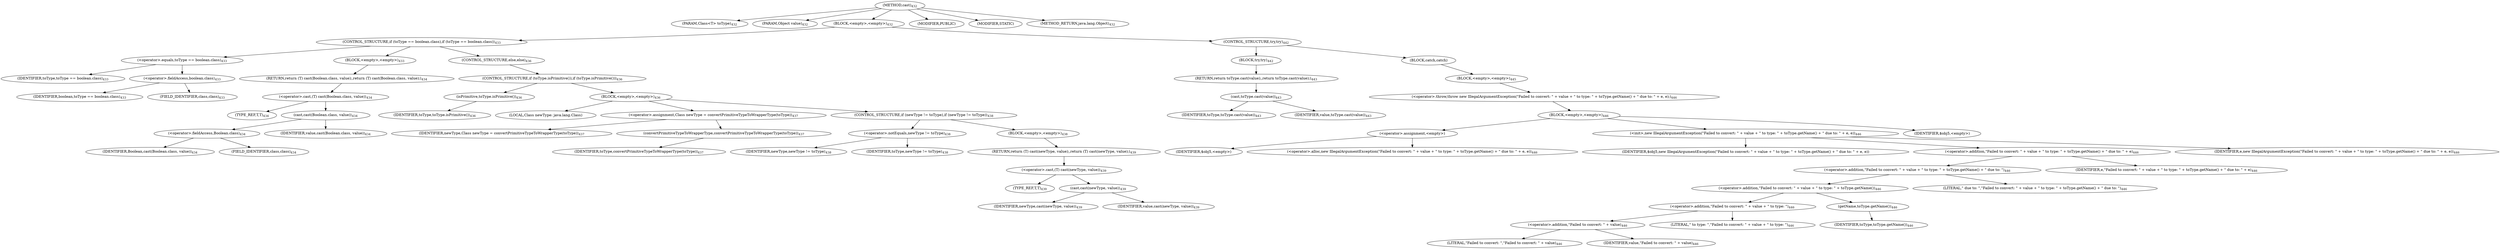 digraph "cast" {  
"952" [label = <(METHOD,cast)<SUB>432</SUB>> ]
"953" [label = <(PARAM,Class&lt;T&gt; toType)<SUB>432</SUB>> ]
"954" [label = <(PARAM,Object value)<SUB>432</SUB>> ]
"955" [label = <(BLOCK,&lt;empty&gt;,&lt;empty&gt;)<SUB>432</SUB>> ]
"956" [label = <(CONTROL_STRUCTURE,if (toType == boolean.class),if (toType == boolean.class))<SUB>433</SUB>> ]
"957" [label = <(&lt;operator&gt;.equals,toType == boolean.class)<SUB>433</SUB>> ]
"958" [label = <(IDENTIFIER,toType,toType == boolean.class)<SUB>433</SUB>> ]
"959" [label = <(&lt;operator&gt;.fieldAccess,boolean.class)<SUB>433</SUB>> ]
"960" [label = <(IDENTIFIER,boolean,toType == boolean.class)<SUB>433</SUB>> ]
"961" [label = <(FIELD_IDENTIFIER,class,class)<SUB>433</SUB>> ]
"962" [label = <(BLOCK,&lt;empty&gt;,&lt;empty&gt;)<SUB>433</SUB>> ]
"963" [label = <(RETURN,return (T) cast(Boolean.class, value);,return (T) cast(Boolean.class, value);)<SUB>434</SUB>> ]
"964" [label = <(&lt;operator&gt;.cast,(T) cast(Boolean.class, value))<SUB>434</SUB>> ]
"965" [label = <(TYPE_REF,T,T)<SUB>434</SUB>> ]
"966" [label = <(cast,cast(Boolean.class, value))<SUB>434</SUB>> ]
"967" [label = <(&lt;operator&gt;.fieldAccess,Boolean.class)<SUB>434</SUB>> ]
"968" [label = <(IDENTIFIER,Boolean,cast(Boolean.class, value))<SUB>434</SUB>> ]
"969" [label = <(FIELD_IDENTIFIER,class,class)<SUB>434</SUB>> ]
"970" [label = <(IDENTIFIER,value,cast(Boolean.class, value))<SUB>434</SUB>> ]
"971" [label = <(CONTROL_STRUCTURE,else,else)<SUB>436</SUB>> ]
"972" [label = <(CONTROL_STRUCTURE,if (toType.isPrimitive()),if (toType.isPrimitive()))<SUB>436</SUB>> ]
"973" [label = <(isPrimitive,toType.isPrimitive())<SUB>436</SUB>> ]
"974" [label = <(IDENTIFIER,toType,toType.isPrimitive())<SUB>436</SUB>> ]
"975" [label = <(BLOCK,&lt;empty&gt;,&lt;empty&gt;)<SUB>436</SUB>> ]
"976" [label = <(LOCAL,Class newType: java.lang.Class)> ]
"977" [label = <(&lt;operator&gt;.assignment,Class newType = convertPrimitiveTypeToWrapperType(toType))<SUB>437</SUB>> ]
"978" [label = <(IDENTIFIER,newType,Class newType = convertPrimitiveTypeToWrapperType(toType))<SUB>437</SUB>> ]
"979" [label = <(convertPrimitiveTypeToWrapperType,convertPrimitiveTypeToWrapperType(toType))<SUB>437</SUB>> ]
"980" [label = <(IDENTIFIER,toType,convertPrimitiveTypeToWrapperType(toType))<SUB>437</SUB>> ]
"981" [label = <(CONTROL_STRUCTURE,if (newType != toType),if (newType != toType))<SUB>438</SUB>> ]
"982" [label = <(&lt;operator&gt;.notEquals,newType != toType)<SUB>438</SUB>> ]
"983" [label = <(IDENTIFIER,newType,newType != toType)<SUB>438</SUB>> ]
"984" [label = <(IDENTIFIER,toType,newType != toType)<SUB>438</SUB>> ]
"985" [label = <(BLOCK,&lt;empty&gt;,&lt;empty&gt;)<SUB>438</SUB>> ]
"986" [label = <(RETURN,return (T) cast(newType, value);,return (T) cast(newType, value);)<SUB>439</SUB>> ]
"987" [label = <(&lt;operator&gt;.cast,(T) cast(newType, value))<SUB>439</SUB>> ]
"988" [label = <(TYPE_REF,T,T)<SUB>439</SUB>> ]
"989" [label = <(cast,cast(newType, value))<SUB>439</SUB>> ]
"990" [label = <(IDENTIFIER,newType,cast(newType, value))<SUB>439</SUB>> ]
"991" [label = <(IDENTIFIER,value,cast(newType, value))<SUB>439</SUB>> ]
"992" [label = <(CONTROL_STRUCTURE,try,try)<SUB>442</SUB>> ]
"993" [label = <(BLOCK,try,try)<SUB>442</SUB>> ]
"994" [label = <(RETURN,return toType.cast(value);,return toType.cast(value);)<SUB>443</SUB>> ]
"995" [label = <(cast,toType.cast(value))<SUB>443</SUB>> ]
"996" [label = <(IDENTIFIER,toType,toType.cast(value))<SUB>443</SUB>> ]
"997" [label = <(IDENTIFIER,value,toType.cast(value))<SUB>443</SUB>> ]
"998" [label = <(BLOCK,catch,catch)> ]
"999" [label = <(BLOCK,&lt;empty&gt;,&lt;empty&gt;)<SUB>445</SUB>> ]
"1000" [label = <(&lt;operator&gt;.throw,throw new IllegalArgumentException(&quot;Failed to convert: &quot; + value + &quot; to type: &quot; + toType.getName() + &quot; due to: &quot; + e, e);)<SUB>446</SUB>> ]
"1001" [label = <(BLOCK,&lt;empty&gt;,&lt;empty&gt;)<SUB>446</SUB>> ]
"1002" [label = <(&lt;operator&gt;.assignment,&lt;empty&gt;)> ]
"1003" [label = <(IDENTIFIER,$obj5,&lt;empty&gt;)> ]
"1004" [label = <(&lt;operator&gt;.alloc,new IllegalArgumentException(&quot;Failed to convert: &quot; + value + &quot; to type: &quot; + toType.getName() + &quot; due to: &quot; + e, e))<SUB>446</SUB>> ]
"1005" [label = <(&lt;init&gt;,new IllegalArgumentException(&quot;Failed to convert: &quot; + value + &quot; to type: &quot; + toType.getName() + &quot; due to: &quot; + e, e))<SUB>446</SUB>> ]
"1006" [label = <(IDENTIFIER,$obj5,new IllegalArgumentException(&quot;Failed to convert: &quot; + value + &quot; to type: &quot; + toType.getName() + &quot; due to: &quot; + e, e))> ]
"1007" [label = <(&lt;operator&gt;.addition,&quot;Failed to convert: &quot; + value + &quot; to type: &quot; + toType.getName() + &quot; due to: &quot; + e)<SUB>446</SUB>> ]
"1008" [label = <(&lt;operator&gt;.addition,&quot;Failed to convert: &quot; + value + &quot; to type: &quot; + toType.getName() + &quot; due to: &quot;)<SUB>446</SUB>> ]
"1009" [label = <(&lt;operator&gt;.addition,&quot;Failed to convert: &quot; + value + &quot; to type: &quot; + toType.getName())<SUB>446</SUB>> ]
"1010" [label = <(&lt;operator&gt;.addition,&quot;Failed to convert: &quot; + value + &quot; to type: &quot;)<SUB>446</SUB>> ]
"1011" [label = <(&lt;operator&gt;.addition,&quot;Failed to convert: &quot; + value)<SUB>446</SUB>> ]
"1012" [label = <(LITERAL,&quot;Failed to convert: &quot;,&quot;Failed to convert: &quot; + value)<SUB>446</SUB>> ]
"1013" [label = <(IDENTIFIER,value,&quot;Failed to convert: &quot; + value)<SUB>446</SUB>> ]
"1014" [label = <(LITERAL,&quot; to type: &quot;,&quot;Failed to convert: &quot; + value + &quot; to type: &quot;)<SUB>446</SUB>> ]
"1015" [label = <(getName,toType.getName())<SUB>446</SUB>> ]
"1016" [label = <(IDENTIFIER,toType,toType.getName())<SUB>446</SUB>> ]
"1017" [label = <(LITERAL,&quot; due to: &quot;,&quot;Failed to convert: &quot; + value + &quot; to type: &quot; + toType.getName() + &quot; due to: &quot;)<SUB>446</SUB>> ]
"1018" [label = <(IDENTIFIER,e,&quot;Failed to convert: &quot; + value + &quot; to type: &quot; + toType.getName() + &quot; due to: &quot; + e)<SUB>446</SUB>> ]
"1019" [label = <(IDENTIFIER,e,new IllegalArgumentException(&quot;Failed to convert: &quot; + value + &quot; to type: &quot; + toType.getName() + &quot; due to: &quot; + e, e))<SUB>446</SUB>> ]
"1020" [label = <(IDENTIFIER,$obj5,&lt;empty&gt;)> ]
"1021" [label = <(MODIFIER,PUBLIC)> ]
"1022" [label = <(MODIFIER,STATIC)> ]
"1023" [label = <(METHOD_RETURN,java.lang.Object)<SUB>432</SUB>> ]
  "952" -> "953" 
  "952" -> "954" 
  "952" -> "955" 
  "952" -> "1021" 
  "952" -> "1022" 
  "952" -> "1023" 
  "955" -> "956" 
  "955" -> "992" 
  "956" -> "957" 
  "956" -> "962" 
  "956" -> "971" 
  "957" -> "958" 
  "957" -> "959" 
  "959" -> "960" 
  "959" -> "961" 
  "962" -> "963" 
  "963" -> "964" 
  "964" -> "965" 
  "964" -> "966" 
  "966" -> "967" 
  "966" -> "970" 
  "967" -> "968" 
  "967" -> "969" 
  "971" -> "972" 
  "972" -> "973" 
  "972" -> "975" 
  "973" -> "974" 
  "975" -> "976" 
  "975" -> "977" 
  "975" -> "981" 
  "977" -> "978" 
  "977" -> "979" 
  "979" -> "980" 
  "981" -> "982" 
  "981" -> "985" 
  "982" -> "983" 
  "982" -> "984" 
  "985" -> "986" 
  "986" -> "987" 
  "987" -> "988" 
  "987" -> "989" 
  "989" -> "990" 
  "989" -> "991" 
  "992" -> "993" 
  "992" -> "998" 
  "993" -> "994" 
  "994" -> "995" 
  "995" -> "996" 
  "995" -> "997" 
  "998" -> "999" 
  "999" -> "1000" 
  "1000" -> "1001" 
  "1001" -> "1002" 
  "1001" -> "1005" 
  "1001" -> "1020" 
  "1002" -> "1003" 
  "1002" -> "1004" 
  "1005" -> "1006" 
  "1005" -> "1007" 
  "1005" -> "1019" 
  "1007" -> "1008" 
  "1007" -> "1018" 
  "1008" -> "1009" 
  "1008" -> "1017" 
  "1009" -> "1010" 
  "1009" -> "1015" 
  "1010" -> "1011" 
  "1010" -> "1014" 
  "1011" -> "1012" 
  "1011" -> "1013" 
  "1015" -> "1016" 
}
